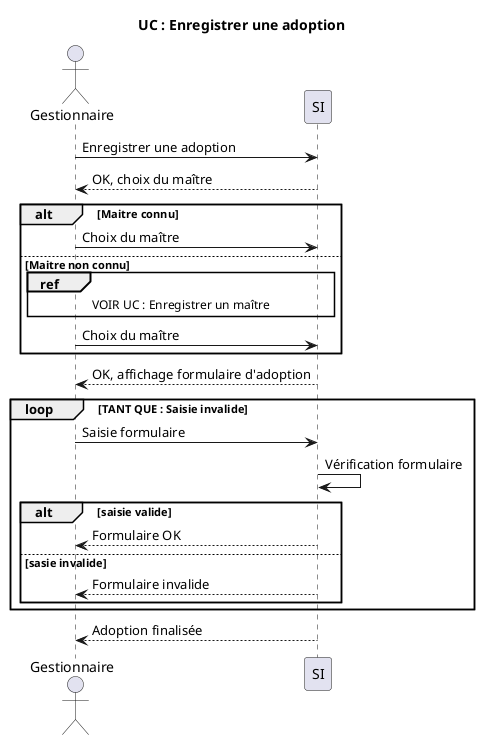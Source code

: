 @startuml uc_enregistrer_adoption

title UC : Enregistrer une adoption

actor Gestionnaire

Gestionnaire -> SI : Enregistrer une adoption
SI --> Gestionnaire : OK, choix du maître

alt Maitre connu
    Gestionnaire -> SI : Choix du maître

else Maitre non connu
    ref over Gestionnaire, SI : VOIR UC : Enregistrer un maître
    Gestionnaire -> SI : Choix du maître
end

SI --> Gestionnaire : OK, affichage formulaire d'adoption

loop TANT QUE : Saisie invalide
    Gestionnaire -> SI : Saisie formulaire
    SI -> SI : Vérification formulaire

    alt saisie valide
        SI --> Gestionnaire : Formulaire OK
    else sasie invalide
        SI --> Gestionnaire : Formulaire invalide
    end

end

SI --> Gestionnaire : Adoption finalisée

@enduml
